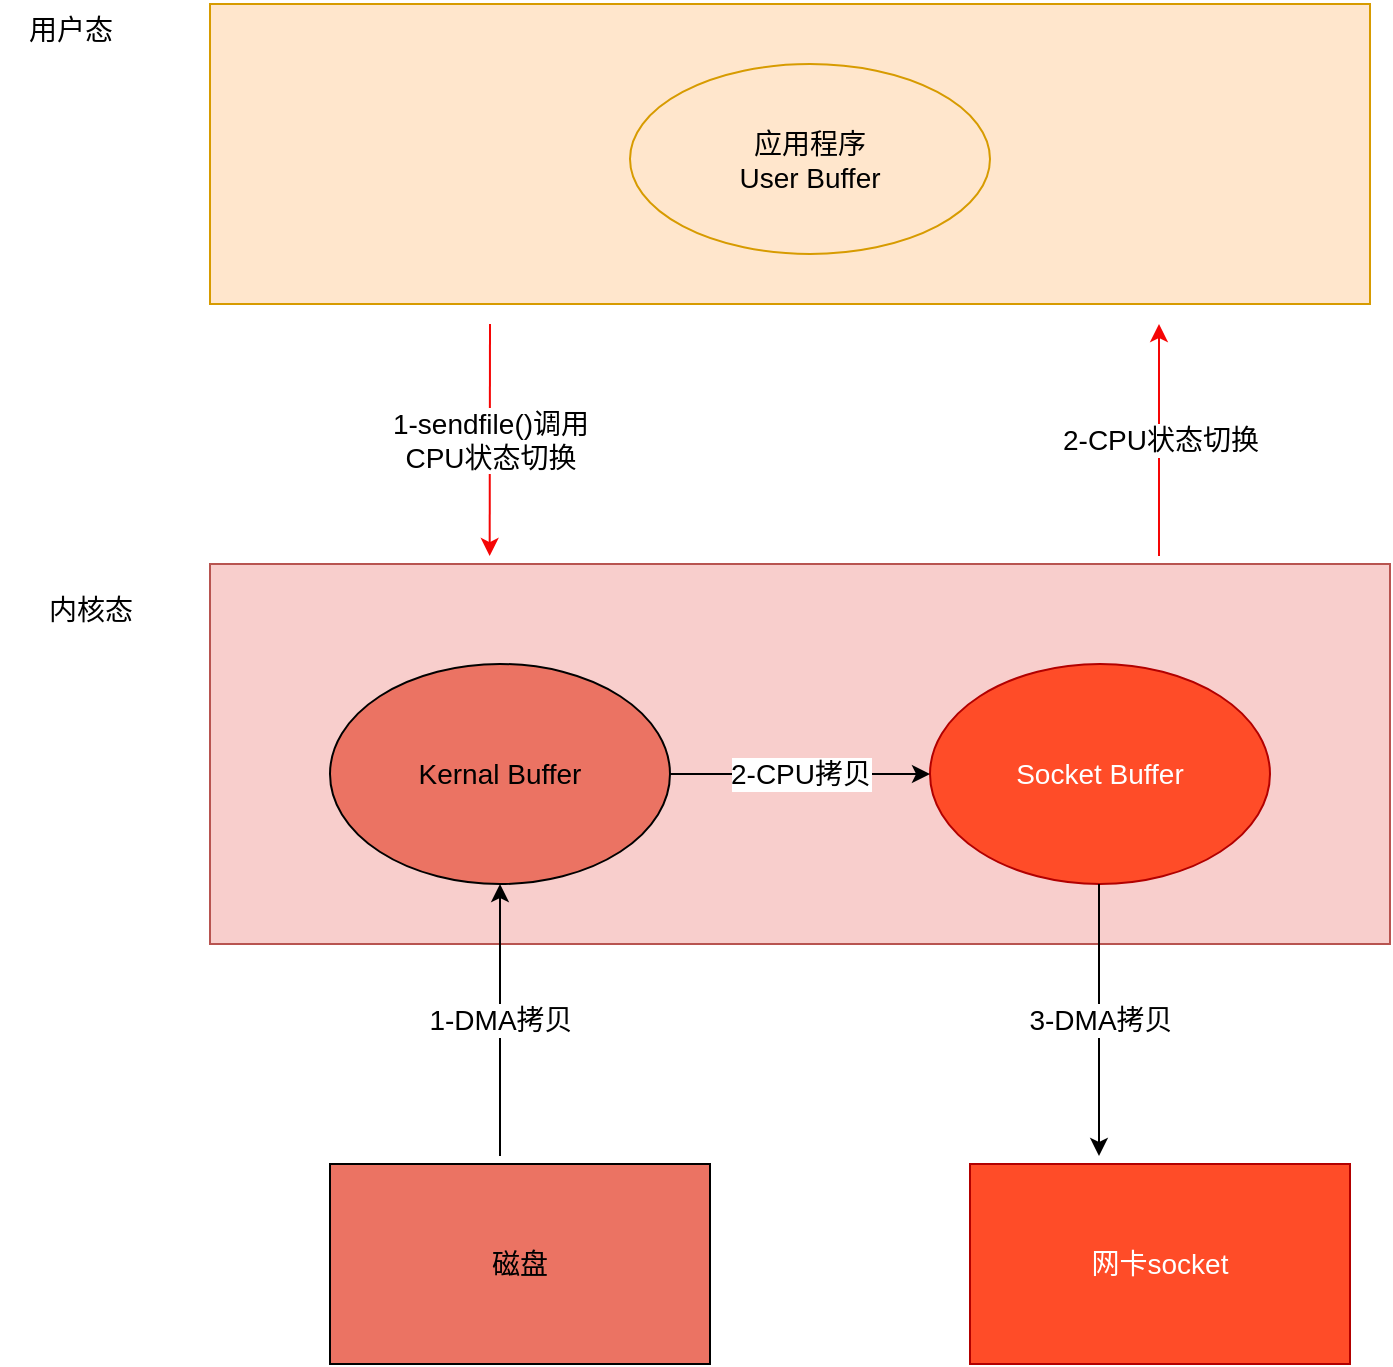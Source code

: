 <mxfile version="26.2.9">
  <diagram name="第 1 页" id="_vKq9fBHNY01Ka-iuAKG">
    <mxGraphModel dx="1428" dy="751" grid="1" gridSize="10" guides="1" tooltips="1" connect="1" arrows="1" fold="1" page="1" pageScale="1" pageWidth="827" pageHeight="1169" math="0" shadow="0">
      <root>
        <mxCell id="0" />
        <mxCell id="1" parent="0" />
        <mxCell id="ObmUWvNZimiOGbfA-z7O-1" value="" style="rounded=0;whiteSpace=wrap;html=1;fillColor=#ffe6cc;strokeColor=#d79b00;fontSize=14;" vertex="1" parent="1">
          <mxGeometry x="150" y="190" width="580" height="150" as="geometry" />
        </mxCell>
        <mxCell id="ObmUWvNZimiOGbfA-z7O-2" value="应用程序&lt;div&gt;User Buffer&lt;/div&gt;" style="ellipse;whiteSpace=wrap;html=1;fillColor=#ffe6cc;strokeColor=#d79b00;fontSize=14;" vertex="1" parent="1">
          <mxGeometry x="360" y="220" width="180" height="95" as="geometry" />
        </mxCell>
        <mxCell id="ObmUWvNZimiOGbfA-z7O-3" value="用户态" style="text;html=1;align=center;verticalAlign=middle;resizable=0;points=[];autosize=1;strokeColor=none;fillColor=none;fontSize=14;" vertex="1" parent="1">
          <mxGeometry x="45" y="188" width="70" height="30" as="geometry" />
        </mxCell>
        <mxCell id="ObmUWvNZimiOGbfA-z7O-4" value="" style="rounded=0;whiteSpace=wrap;html=1;fillColor=#f8cecc;strokeColor=#b85450;fontSize=14;" vertex="1" parent="1">
          <mxGeometry x="150" y="470" width="590" height="190" as="geometry" />
        </mxCell>
        <mxCell id="ObmUWvNZimiOGbfA-z7O-5" value="Socket Buffer" style="ellipse;whiteSpace=wrap;html=1;fillColor=light-dark(#ff4c28, #ff9281);fontColor=#ffffff;strokeColor=#B20000;fontSize=14;" vertex="1" parent="1">
          <mxGeometry x="510" y="520" width="170" height="110" as="geometry" />
        </mxCell>
        <mxCell id="ObmUWvNZimiOGbfA-z7O-6" value="Kernal Buffer" style="ellipse;whiteSpace=wrap;html=1;fillColor=light-dark(#eb7363, #ededed);fontSize=14;" vertex="1" parent="1">
          <mxGeometry x="210" y="520" width="170" height="110" as="geometry" />
        </mxCell>
        <mxCell id="ObmUWvNZimiOGbfA-z7O-7" value="磁盘" style="rounded=0;whiteSpace=wrap;html=1;fillColor=light-dark(#eb7363, #ededed);fontSize=14;" vertex="1" parent="1">
          <mxGeometry x="210" y="770" width="190" height="100" as="geometry" />
        </mxCell>
        <mxCell id="ObmUWvNZimiOGbfA-z7O-8" value="网卡socket" style="rounded=0;whiteSpace=wrap;html=1;fillColor=light-dark(#ff4c28, #ff9281);fontColor=#ffffff;strokeColor=#B20000;fontSize=14;" vertex="1" parent="1">
          <mxGeometry x="530" y="770" width="190" height="100" as="geometry" />
        </mxCell>
        <mxCell id="ObmUWvNZimiOGbfA-z7O-9" value="" style="endArrow=classic;html=1;rounded=0;entryX=0.5;entryY=1;entryDx=0;entryDy=0;fontSize=14;" edge="1" parent="1" target="ObmUWvNZimiOGbfA-z7O-6">
          <mxGeometry relative="1" as="geometry">
            <mxPoint x="295" y="766" as="sourcePoint" />
            <mxPoint x="360" y="720" as="targetPoint" />
          </mxGeometry>
        </mxCell>
        <mxCell id="ObmUWvNZimiOGbfA-z7O-10" value="1-DMA拷贝" style="edgeLabel;resizable=0;html=1;;align=center;verticalAlign=middle;fontSize=14;" connectable="0" vertex="1" parent="ObmUWvNZimiOGbfA-z7O-9">
          <mxGeometry relative="1" as="geometry" />
        </mxCell>
        <mxCell id="ObmUWvNZimiOGbfA-z7O-11" value="" style="endArrow=classic;html=1;rounded=0;entryX=0;entryY=0.5;entryDx=0;entryDy=0;fontSize=14;" edge="1" parent="1" source="ObmUWvNZimiOGbfA-z7O-6" target="ObmUWvNZimiOGbfA-z7O-5">
          <mxGeometry relative="1" as="geometry">
            <mxPoint x="380" y="575" as="sourcePoint" />
            <mxPoint x="540" y="575" as="targetPoint" />
          </mxGeometry>
        </mxCell>
        <mxCell id="ObmUWvNZimiOGbfA-z7O-12" value="2-CPU拷贝" style="edgeLabel;resizable=0;html=1;;align=center;verticalAlign=middle;fontSize=14;" connectable="0" vertex="1" parent="ObmUWvNZimiOGbfA-z7O-11">
          <mxGeometry relative="1" as="geometry" />
        </mxCell>
        <mxCell id="ObmUWvNZimiOGbfA-z7O-15" value="" style="endArrow=classic;html=1;rounded=0;entryX=0.237;entryY=-0.021;entryDx=0;entryDy=0;entryPerimeter=0;strokeColor=light-dark(#f50505, #ededed);fontSize=14;" edge="1" parent="1" target="ObmUWvNZimiOGbfA-z7O-4">
          <mxGeometry relative="1" as="geometry">
            <mxPoint x="290" y="350" as="sourcePoint" />
            <mxPoint x="290" y="470" as="targetPoint" />
          </mxGeometry>
        </mxCell>
        <mxCell id="ObmUWvNZimiOGbfA-z7O-16" value="1-sendfile()调用&lt;div&gt;CPU状态切换&lt;/div&gt;" style="edgeLabel;resizable=0;html=1;;align=center;verticalAlign=middle;fontSize=14;" connectable="0" vertex="1" parent="ObmUWvNZimiOGbfA-z7O-15">
          <mxGeometry relative="1" as="geometry" />
        </mxCell>
        <mxCell id="ObmUWvNZimiOGbfA-z7O-18" value="" style="endArrow=classic;html=1;rounded=0;entryX=0.237;entryY=-0.021;entryDx=0;entryDy=0;entryPerimeter=0;strokeColor=light-dark(#f50505, #ededed);fontSize=14;" edge="1" parent="1">
          <mxGeometry relative="1" as="geometry">
            <mxPoint x="624.5" y="466" as="sourcePoint" />
            <mxPoint x="624.5" y="350" as="targetPoint" />
          </mxGeometry>
        </mxCell>
        <mxCell id="ObmUWvNZimiOGbfA-z7O-19" value="2-CPU状态切换" style="edgeLabel;resizable=0;html=1;;align=center;verticalAlign=middle;fontSize=14;" connectable="0" vertex="1" parent="ObmUWvNZimiOGbfA-z7O-18">
          <mxGeometry relative="1" as="geometry" />
        </mxCell>
        <mxCell id="ObmUWvNZimiOGbfA-z7O-20" value="" style="endArrow=classic;html=1;rounded=0;entryX=0.5;entryY=1;entryDx=0;entryDy=0;fontSize=14;" edge="1" parent="1">
          <mxGeometry relative="1" as="geometry">
            <mxPoint x="594.5" y="630" as="sourcePoint" />
            <mxPoint x="594.5" y="766" as="targetPoint" />
          </mxGeometry>
        </mxCell>
        <mxCell id="ObmUWvNZimiOGbfA-z7O-21" value="3-DMA拷贝" style="edgeLabel;resizable=0;html=1;;align=center;verticalAlign=middle;fontSize=14;" connectable="0" vertex="1" parent="ObmUWvNZimiOGbfA-z7O-20">
          <mxGeometry relative="1" as="geometry" />
        </mxCell>
        <mxCell id="ObmUWvNZimiOGbfA-z7O-22" value="内核态" style="text;html=1;align=center;verticalAlign=middle;resizable=0;points=[];autosize=1;strokeColor=none;fillColor=none;fontSize=14;" vertex="1" parent="1">
          <mxGeometry x="55" y="478" width="70" height="30" as="geometry" />
        </mxCell>
      </root>
    </mxGraphModel>
  </diagram>
</mxfile>
